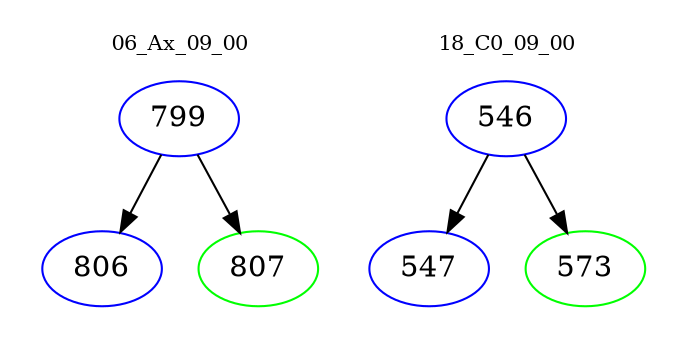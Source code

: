 digraph{
subgraph cluster_0 {
color = white
label = "06_Ax_09_00";
fontsize=10;
T0_799 [label="799", color="blue"]
T0_799 -> T0_806 [color="black"]
T0_806 [label="806", color="blue"]
T0_799 -> T0_807 [color="black"]
T0_807 [label="807", color="green"]
}
subgraph cluster_1 {
color = white
label = "18_C0_09_00";
fontsize=10;
T1_546 [label="546", color="blue"]
T1_546 -> T1_547 [color="black"]
T1_547 [label="547", color="blue"]
T1_546 -> T1_573 [color="black"]
T1_573 [label="573", color="green"]
}
}

